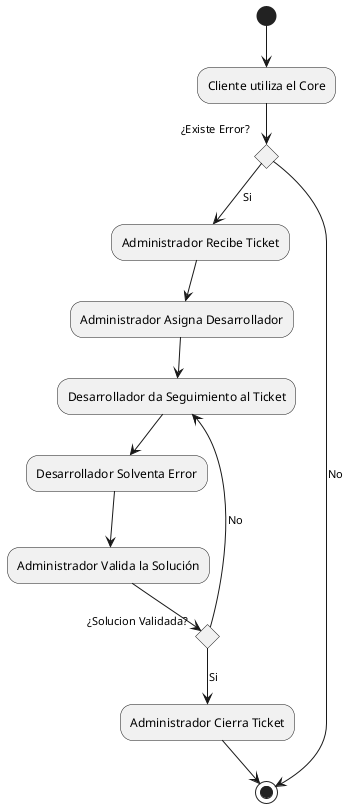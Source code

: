 @startuml

  (*) -->  Cliente utiliza el Core
    if "¿Existe Error?" then
      -->[Si] Administrador Recibe Ticket
      --> Administrador Asigna Desarrollador
      --> Desarrollador da Seguimiento al Ticket
      --> Desarrollador Solventa Error
      --> Administrador Valida la Solución
      if "¿Solucion Validada?" then
        -->[Si] Administrador Cierra Ticket
        --> (*)
        else
        -->[No] Desarrollador da Seguimiento al Ticket
      endif
    else
    -->[No] (*)
    endif

@enduml